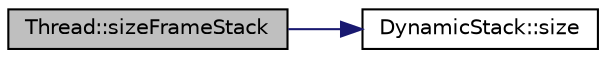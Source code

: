 digraph "Thread::sizeFrameStack"
{
 // LATEX_PDF_SIZE
  edge [fontname="Helvetica",fontsize="10",labelfontname="Helvetica",labelfontsize="10"];
  node [fontname="Helvetica",fontsize="10",shape=record];
  rankdir="LR";
  Node1 [label="Thread::sizeFrameStack",height=0.2,width=0.4,color="black", fillcolor="grey75", style="filled", fontcolor="black",tooltip=" "];
  Node1 -> Node2 [color="midnightblue",fontsize="10",style="solid",fontname="Helvetica"];
  Node2 [label="DynamicStack::size",height=0.2,width=0.4,color="black", fillcolor="white", style="filled",URL="$class_dynamic_stack.html#a7ce12821e2f33ecf4a5e793a06bf2812",tooltip=" "];
}
